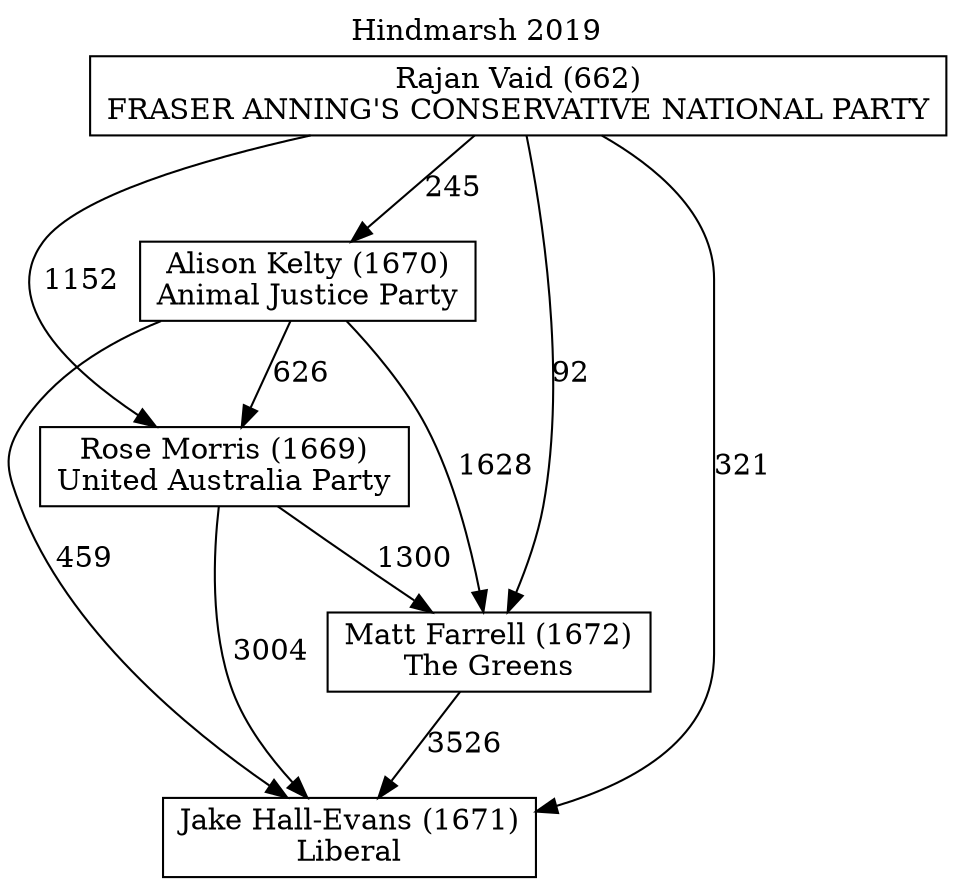 // House preference flow
digraph "Jake Hall-Evans (1671)_Hindmarsh_2019" {
	graph [label="Hindmarsh 2019" labelloc=t mclimit=10]
	node [shape=box]
	"Jake Hall-Evans (1671)" [label="Jake Hall-Evans (1671)
Liberal"]
	"Matt Farrell (1672)" [label="Matt Farrell (1672)
The Greens"]
	"Rose Morris (1669)" [label="Rose Morris (1669)
United Australia Party"]
	"Alison Kelty (1670)" [label="Alison Kelty (1670)
Animal Justice Party"]
	"Rajan Vaid (662)" [label="Rajan Vaid (662)
FRASER ANNING'S CONSERVATIVE NATIONAL PARTY"]
	"Matt Farrell (1672)" -> "Jake Hall-Evans (1671)" [label=3526]
	"Rose Morris (1669)" -> "Matt Farrell (1672)" [label=1300]
	"Alison Kelty (1670)" -> "Rose Morris (1669)" [label=626]
	"Rajan Vaid (662)" -> "Alison Kelty (1670)" [label=245]
	"Rose Morris (1669)" -> "Jake Hall-Evans (1671)" [label=3004]
	"Alison Kelty (1670)" -> "Jake Hall-Evans (1671)" [label=459]
	"Rajan Vaid (662)" -> "Jake Hall-Evans (1671)" [label=321]
	"Rajan Vaid (662)" -> "Rose Morris (1669)" [label=1152]
	"Alison Kelty (1670)" -> "Matt Farrell (1672)" [label=1628]
	"Rajan Vaid (662)" -> "Matt Farrell (1672)" [label=92]
}
